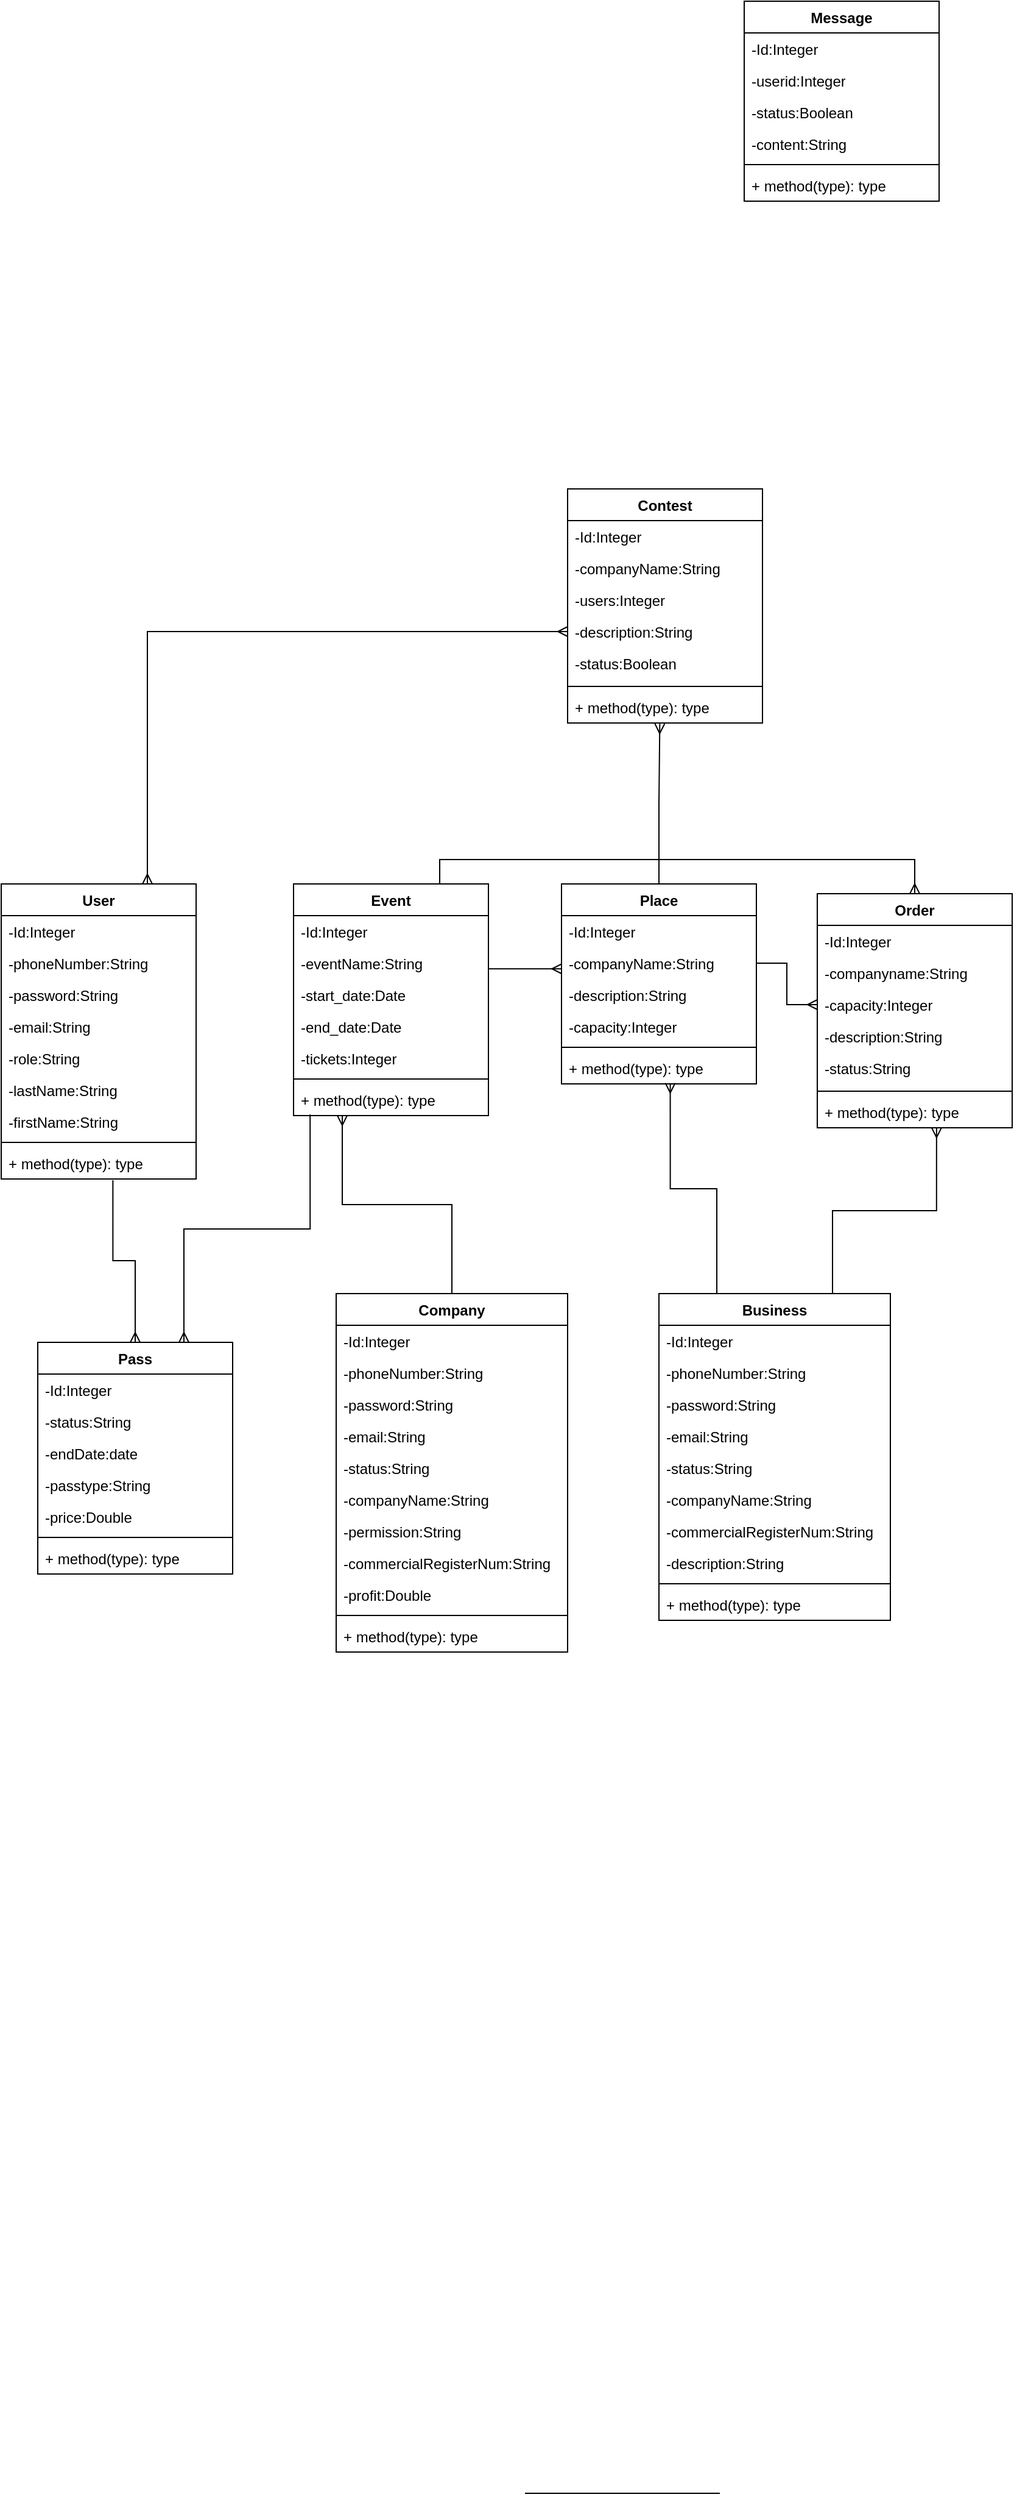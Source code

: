 <mxfile version="22.1.2" type="device">
  <diagram name="Page-1" id="UqE2hHbuj9m7_bBXe4hr">
    <mxGraphModel dx="1434" dy="1944" grid="1" gridSize="10" guides="1" tooltips="1" connect="1" arrows="1" fold="1" page="1" pageScale="1" pageWidth="850" pageHeight="1100" math="0" shadow="0">
      <root>
        <mxCell id="0" />
        <mxCell id="1" parent="0" />
        <mxCell id="gm1JyHHHDxPawIWRjlfV-73" style="edgeStyle=orthogonalEdgeStyle;rounded=0;orthogonalLoop=1;jettySize=auto;html=1;exitX=0.75;exitY=0;exitDx=0;exitDy=0;entryX=0;entryY=0.5;entryDx=0;entryDy=0;endArrow=ERmany;endFill=0;startArrow=ERmany;startFill=0;" parent="1" source="JEig8EwVrYt5UaCaEayk-1" target="gm1JyHHHDxPawIWRjlfV-7" edge="1">
          <mxGeometry relative="1" as="geometry" />
        </mxCell>
        <mxCell id="JEig8EwVrYt5UaCaEayk-1" value="User" style="swimlane;fontStyle=1;align=center;verticalAlign=top;childLayout=stackLayout;horizontal=1;startSize=26;horizontalStack=0;resizeParent=1;resizeParentMax=0;resizeLast=0;collapsible=1;marginBottom=0;whiteSpace=wrap;html=1;" parent="1" vertex="1">
          <mxGeometry x="20" y="454" width="160" height="242" as="geometry" />
        </mxCell>
        <mxCell id="JEig8EwVrYt5UaCaEayk-5" value="-Id:Integer" style="text;strokeColor=none;fillColor=none;align=left;verticalAlign=top;spacingLeft=4;spacingRight=4;overflow=hidden;rotatable=0;points=[[0,0.5],[1,0.5]];portConstraint=eastwest;whiteSpace=wrap;html=1;" parent="JEig8EwVrYt5UaCaEayk-1" vertex="1">
          <mxGeometry y="26" width="160" height="26" as="geometry" />
        </mxCell>
        <mxCell id="JEig8EwVrYt5UaCaEayk-11" value="-phoneNumber:String" style="text;strokeColor=none;fillColor=none;align=left;verticalAlign=top;spacingLeft=4;spacingRight=4;overflow=hidden;rotatable=0;points=[[0,0.5],[1,0.5]];portConstraint=eastwest;whiteSpace=wrap;html=1;" parent="JEig8EwVrYt5UaCaEayk-1" vertex="1">
          <mxGeometry y="52" width="160" height="26" as="geometry" />
        </mxCell>
        <mxCell id="JEig8EwVrYt5UaCaEayk-10" value="-password:String" style="text;strokeColor=none;fillColor=none;align=left;verticalAlign=top;spacingLeft=4;spacingRight=4;overflow=hidden;rotatable=0;points=[[0,0.5],[1,0.5]];portConstraint=eastwest;whiteSpace=wrap;html=1;" parent="JEig8EwVrYt5UaCaEayk-1" vertex="1">
          <mxGeometry y="78" width="160" height="26" as="geometry" />
        </mxCell>
        <mxCell id="JEig8EwVrYt5UaCaEayk-9" value="-email:String" style="text;strokeColor=none;fillColor=none;align=left;verticalAlign=top;spacingLeft=4;spacingRight=4;overflow=hidden;rotatable=0;points=[[0,0.5],[1,0.5]];portConstraint=eastwest;whiteSpace=wrap;html=1;" parent="JEig8EwVrYt5UaCaEayk-1" vertex="1">
          <mxGeometry y="104" width="160" height="26" as="geometry" />
        </mxCell>
        <mxCell id="JEig8EwVrYt5UaCaEayk-8" value="-role:String" style="text;strokeColor=none;fillColor=none;align=left;verticalAlign=top;spacingLeft=4;spacingRight=4;overflow=hidden;rotatable=0;points=[[0,0.5],[1,0.5]];portConstraint=eastwest;whiteSpace=wrap;html=1;" parent="JEig8EwVrYt5UaCaEayk-1" vertex="1">
          <mxGeometry y="130" width="160" height="26" as="geometry" />
        </mxCell>
        <mxCell id="JEig8EwVrYt5UaCaEayk-7" value="-lastName:String" style="text;strokeColor=none;fillColor=none;align=left;verticalAlign=top;spacingLeft=4;spacingRight=4;overflow=hidden;rotatable=0;points=[[0,0.5],[1,0.5]];portConstraint=eastwest;whiteSpace=wrap;html=1;" parent="JEig8EwVrYt5UaCaEayk-1" vertex="1">
          <mxGeometry y="156" width="160" height="26" as="geometry" />
        </mxCell>
        <mxCell id="JEig8EwVrYt5UaCaEayk-6" value="-firstName:String" style="text;strokeColor=none;fillColor=none;align=left;verticalAlign=top;spacingLeft=4;spacingRight=4;overflow=hidden;rotatable=0;points=[[0,0.5],[1,0.5]];portConstraint=eastwest;whiteSpace=wrap;html=1;" parent="JEig8EwVrYt5UaCaEayk-1" vertex="1">
          <mxGeometry y="182" width="160" height="26" as="geometry" />
        </mxCell>
        <mxCell id="JEig8EwVrYt5UaCaEayk-3" value="" style="line;strokeWidth=1;fillColor=none;align=left;verticalAlign=middle;spacingTop=-1;spacingLeft=3;spacingRight=3;rotatable=0;labelPosition=right;points=[];portConstraint=eastwest;strokeColor=inherit;" parent="JEig8EwVrYt5UaCaEayk-1" vertex="1">
          <mxGeometry y="208" width="160" height="8" as="geometry" />
        </mxCell>
        <mxCell id="JEig8EwVrYt5UaCaEayk-4" value="+ method(type): type" style="text;strokeColor=none;fillColor=none;align=left;verticalAlign=top;spacingLeft=4;spacingRight=4;overflow=hidden;rotatable=0;points=[[0,0.5],[1,0.5]];portConstraint=eastwest;whiteSpace=wrap;html=1;" parent="JEig8EwVrYt5UaCaEayk-1" vertex="1">
          <mxGeometry y="216" width="160" height="26" as="geometry" />
        </mxCell>
        <mxCell id="gm1JyHHHDxPawIWRjlfV-76" style="edgeStyle=orthogonalEdgeStyle;rounded=0;orthogonalLoop=1;jettySize=auto;html=1;exitX=0.75;exitY=0;exitDx=0;exitDy=0;entryX=0.5;entryY=0;entryDx=0;entryDy=0;endArrow=ERmany;endFill=0;" parent="1" source="JEig8EwVrYt5UaCaEayk-19" target="JEig8EwVrYt5UaCaEayk-52" edge="1">
          <mxGeometry relative="1" as="geometry" />
        </mxCell>
        <mxCell id="JEig8EwVrYt5UaCaEayk-19" value="Event" style="swimlane;fontStyle=1;align=center;verticalAlign=top;childLayout=stackLayout;horizontal=1;startSize=26;horizontalStack=0;resizeParent=1;resizeParentMax=0;resizeLast=0;collapsible=1;marginBottom=0;whiteSpace=wrap;html=1;" parent="1" vertex="1">
          <mxGeometry x="260" y="454" width="160" height="190" as="geometry" />
        </mxCell>
        <mxCell id="JEig8EwVrYt5UaCaEayk-20" value="-Id:Integer" style="text;strokeColor=none;fillColor=none;align=left;verticalAlign=top;spacingLeft=4;spacingRight=4;overflow=hidden;rotatable=0;points=[[0,0.5],[1,0.5]];portConstraint=eastwest;whiteSpace=wrap;html=1;" parent="JEig8EwVrYt5UaCaEayk-19" vertex="1">
          <mxGeometry y="26" width="160" height="26" as="geometry" />
        </mxCell>
        <mxCell id="JEig8EwVrYt5UaCaEayk-21" value="-eventName:String" style="text;strokeColor=none;fillColor=none;align=left;verticalAlign=top;spacingLeft=4;spacingRight=4;overflow=hidden;rotatable=0;points=[[0,0.5],[1,0.5]];portConstraint=eastwest;whiteSpace=wrap;html=1;" parent="JEig8EwVrYt5UaCaEayk-19" vertex="1">
          <mxGeometry y="52" width="160" height="26" as="geometry" />
        </mxCell>
        <mxCell id="JEig8EwVrYt5UaCaEayk-22" value="-start_date:Date" style="text;strokeColor=none;fillColor=none;align=left;verticalAlign=top;spacingLeft=4;spacingRight=4;overflow=hidden;rotatable=0;points=[[0,0.5],[1,0.5]];portConstraint=eastwest;whiteSpace=wrap;html=1;" parent="JEig8EwVrYt5UaCaEayk-19" vertex="1">
          <mxGeometry y="78" width="160" height="26" as="geometry" />
        </mxCell>
        <mxCell id="JEig8EwVrYt5UaCaEayk-23" value="-end_date:Date" style="text;strokeColor=none;fillColor=none;align=left;verticalAlign=top;spacingLeft=4;spacingRight=4;overflow=hidden;rotatable=0;points=[[0,0.5],[1,0.5]];portConstraint=eastwest;whiteSpace=wrap;html=1;" parent="JEig8EwVrYt5UaCaEayk-19" vertex="1">
          <mxGeometry y="104" width="160" height="26" as="geometry" />
        </mxCell>
        <mxCell id="JEig8EwVrYt5UaCaEayk-25" value="-tickets:Integer" style="text;strokeColor=none;fillColor=none;align=left;verticalAlign=top;spacingLeft=4;spacingRight=4;overflow=hidden;rotatable=0;points=[[0,0.5],[1,0.5]];portConstraint=eastwest;whiteSpace=wrap;html=1;" parent="JEig8EwVrYt5UaCaEayk-19" vertex="1">
          <mxGeometry y="130" width="160" height="26" as="geometry" />
        </mxCell>
        <mxCell id="gm1JyHHHDxPawIWRjlfV-81" value="" style="line;strokeWidth=1;fillColor=none;align=left;verticalAlign=middle;spacingTop=-1;spacingLeft=3;spacingRight=3;rotatable=0;labelPosition=right;points=[];portConstraint=eastwest;strokeColor=inherit;" parent="JEig8EwVrYt5UaCaEayk-19" vertex="1">
          <mxGeometry y="156" width="160" height="8" as="geometry" />
        </mxCell>
        <mxCell id="JEig8EwVrYt5UaCaEayk-28" value="+ method(type): type" style="text;strokeColor=none;fillColor=none;align=left;verticalAlign=top;spacingLeft=4;spacingRight=4;overflow=hidden;rotatable=0;points=[[0,0.5],[1,0.5]];portConstraint=eastwest;whiteSpace=wrap;html=1;" parent="JEig8EwVrYt5UaCaEayk-19" vertex="1">
          <mxGeometry y="164" width="160" height="26" as="geometry" />
        </mxCell>
        <mxCell id="JEig8EwVrYt5UaCaEayk-41" value="Place" style="swimlane;fontStyle=1;align=center;verticalAlign=top;childLayout=stackLayout;horizontal=1;startSize=26;horizontalStack=0;resizeParent=1;resizeParentMax=0;resizeLast=0;collapsible=1;marginBottom=0;whiteSpace=wrap;html=1;" parent="1" vertex="1">
          <mxGeometry x="480" y="454" width="160" height="164" as="geometry" />
        </mxCell>
        <mxCell id="JEig8EwVrYt5UaCaEayk-42" value="-Id:Integer" style="text;strokeColor=none;fillColor=none;align=left;verticalAlign=top;spacingLeft=4;spacingRight=4;overflow=hidden;rotatable=0;points=[[0,0.5],[1,0.5]];portConstraint=eastwest;whiteSpace=wrap;html=1;" parent="JEig8EwVrYt5UaCaEayk-41" vertex="1">
          <mxGeometry y="26" width="160" height="26" as="geometry" />
        </mxCell>
        <mxCell id="JEig8EwVrYt5UaCaEayk-45" value="-companyName:String" style="text;strokeColor=none;fillColor=none;align=left;verticalAlign=top;spacingLeft=4;spacingRight=4;overflow=hidden;rotatable=0;points=[[0,0.5],[1,0.5]];portConstraint=eastwest;whiteSpace=wrap;html=1;" parent="JEig8EwVrYt5UaCaEayk-41" vertex="1">
          <mxGeometry y="52" width="160" height="26" as="geometry" />
        </mxCell>
        <mxCell id="JEig8EwVrYt5UaCaEayk-47" value="-description:String" style="text;strokeColor=none;fillColor=none;align=left;verticalAlign=top;spacingLeft=4;spacingRight=4;overflow=hidden;rotatable=0;points=[[0,0.5],[1,0.5]];portConstraint=eastwest;whiteSpace=wrap;html=1;" parent="JEig8EwVrYt5UaCaEayk-41" vertex="1">
          <mxGeometry y="78" width="160" height="26" as="geometry" />
        </mxCell>
        <mxCell id="InCqZkpmbZj-ZIeiMb_l-1" value="-capacity:Integer" style="text;strokeColor=none;fillColor=none;align=left;verticalAlign=top;spacingLeft=4;spacingRight=4;overflow=hidden;rotatable=0;points=[[0,0.5],[1,0.5]];portConstraint=eastwest;whiteSpace=wrap;html=1;" vertex="1" parent="JEig8EwVrYt5UaCaEayk-41">
          <mxGeometry y="104" width="160" height="26" as="geometry" />
        </mxCell>
        <mxCell id="JEig8EwVrYt5UaCaEayk-50" value="" style="line;strokeWidth=1;fillColor=none;align=left;verticalAlign=middle;spacingTop=-1;spacingLeft=3;spacingRight=3;rotatable=0;labelPosition=right;points=[];portConstraint=eastwest;strokeColor=inherit;" parent="JEig8EwVrYt5UaCaEayk-41" vertex="1">
          <mxGeometry y="130" width="160" height="8" as="geometry" />
        </mxCell>
        <mxCell id="JEig8EwVrYt5UaCaEayk-51" value="+ method(type): type" style="text;strokeColor=none;fillColor=none;align=left;verticalAlign=top;spacingLeft=4;spacingRight=4;overflow=hidden;rotatable=0;points=[[0,0.5],[1,0.5]];portConstraint=eastwest;whiteSpace=wrap;html=1;" parent="JEig8EwVrYt5UaCaEayk-41" vertex="1">
          <mxGeometry y="138" width="160" height="26" as="geometry" />
        </mxCell>
        <mxCell id="JEig8EwVrYt5UaCaEayk-52" value="Order" style="swimlane;fontStyle=1;align=center;verticalAlign=top;childLayout=stackLayout;horizontal=1;startSize=26;horizontalStack=0;resizeParent=1;resizeParentMax=0;resizeLast=0;collapsible=1;marginBottom=0;whiteSpace=wrap;html=1;" parent="1" vertex="1">
          <mxGeometry x="690" y="462" width="160" height="192" as="geometry" />
        </mxCell>
        <mxCell id="JEig8EwVrYt5UaCaEayk-53" value="-Id:Integer" style="text;strokeColor=none;fillColor=none;align=left;verticalAlign=top;spacingLeft=4;spacingRight=4;overflow=hidden;rotatable=0;points=[[0,0.5],[1,0.5]];portConstraint=eastwest;whiteSpace=wrap;html=1;" parent="JEig8EwVrYt5UaCaEayk-52" vertex="1">
          <mxGeometry y="26" width="160" height="26" as="geometry" />
        </mxCell>
        <mxCell id="JEig8EwVrYt5UaCaEayk-56" value="-companyname:String" style="text;strokeColor=none;fillColor=none;align=left;verticalAlign=top;spacingLeft=4;spacingRight=4;overflow=hidden;rotatable=0;points=[[0,0.5],[1,0.5]];portConstraint=eastwest;whiteSpace=wrap;html=1;" parent="JEig8EwVrYt5UaCaEayk-52" vertex="1">
          <mxGeometry y="52" width="160" height="26" as="geometry" />
        </mxCell>
        <mxCell id="JEig8EwVrYt5UaCaEayk-57" value="-capacity:Integer" style="text;strokeColor=none;fillColor=none;align=left;verticalAlign=top;spacingLeft=4;spacingRight=4;overflow=hidden;rotatable=0;points=[[0,0.5],[1,0.5]];portConstraint=eastwest;whiteSpace=wrap;html=1;" parent="JEig8EwVrYt5UaCaEayk-52" vertex="1">
          <mxGeometry y="78" width="160" height="26" as="geometry" />
        </mxCell>
        <mxCell id="JEig8EwVrYt5UaCaEayk-58" value="-description:String" style="text;strokeColor=none;fillColor=none;align=left;verticalAlign=top;spacingLeft=4;spacingRight=4;overflow=hidden;rotatable=0;points=[[0,0.5],[1,0.5]];portConstraint=eastwest;whiteSpace=wrap;html=1;" parent="JEig8EwVrYt5UaCaEayk-52" vertex="1">
          <mxGeometry y="104" width="160" height="26" as="geometry" />
        </mxCell>
        <mxCell id="gm1JyHHHDxPawIWRjlfV-24" value="-status:String" style="text;strokeColor=none;fillColor=none;align=left;verticalAlign=top;spacingLeft=4;spacingRight=4;overflow=hidden;rotatable=0;points=[[0,0.5],[1,0.5]];portConstraint=eastwest;whiteSpace=wrap;html=1;" parent="JEig8EwVrYt5UaCaEayk-52" vertex="1">
          <mxGeometry y="130" width="160" height="28" as="geometry" />
        </mxCell>
        <mxCell id="JEig8EwVrYt5UaCaEayk-61" value="" style="line;strokeWidth=1;fillColor=none;align=left;verticalAlign=middle;spacingTop=-1;spacingLeft=3;spacingRight=3;rotatable=0;labelPosition=right;points=[];portConstraint=eastwest;strokeColor=inherit;" parent="JEig8EwVrYt5UaCaEayk-52" vertex="1">
          <mxGeometry y="158" width="160" height="8" as="geometry" />
        </mxCell>
        <mxCell id="JEig8EwVrYt5UaCaEayk-62" value="+ method(type): type" style="text;strokeColor=none;fillColor=none;align=left;verticalAlign=top;spacingLeft=4;spacingRight=4;overflow=hidden;rotatable=0;points=[[0,0.5],[1,0.5]];portConstraint=eastwest;whiteSpace=wrap;html=1;" parent="JEig8EwVrYt5UaCaEayk-52" vertex="1">
          <mxGeometry y="166" width="160" height="26" as="geometry" />
        </mxCell>
        <mxCell id="JEig8EwVrYt5UaCaEayk-63" value="Pass" style="swimlane;fontStyle=1;align=center;verticalAlign=top;childLayout=stackLayout;horizontal=1;startSize=26;horizontalStack=0;resizeParent=1;resizeParentMax=0;resizeLast=0;collapsible=1;marginBottom=0;whiteSpace=wrap;html=1;" parent="1" vertex="1">
          <mxGeometry x="50" y="830" width="160" height="190" as="geometry" />
        </mxCell>
        <mxCell id="JEig8EwVrYt5UaCaEayk-64" value="-Id:Integer" style="text;strokeColor=none;fillColor=none;align=left;verticalAlign=top;spacingLeft=4;spacingRight=4;overflow=hidden;rotatable=0;points=[[0,0.5],[1,0.5]];portConstraint=eastwest;whiteSpace=wrap;html=1;" parent="JEig8EwVrYt5UaCaEayk-63" vertex="1">
          <mxGeometry y="26" width="160" height="26" as="geometry" />
        </mxCell>
        <mxCell id="JEig8EwVrYt5UaCaEayk-67" value="-status:String" style="text;strokeColor=none;fillColor=none;align=left;verticalAlign=top;spacingLeft=4;spacingRight=4;overflow=hidden;rotatable=0;points=[[0,0.5],[1,0.5]];portConstraint=eastwest;whiteSpace=wrap;html=1;" parent="JEig8EwVrYt5UaCaEayk-63" vertex="1">
          <mxGeometry y="52" width="160" height="26" as="geometry" />
        </mxCell>
        <mxCell id="JEig8EwVrYt5UaCaEayk-68" value="-endDate:date" style="text;strokeColor=none;fillColor=none;align=left;verticalAlign=top;spacingLeft=4;spacingRight=4;overflow=hidden;rotatable=0;points=[[0,0.5],[1,0.5]];portConstraint=eastwest;whiteSpace=wrap;html=1;" parent="JEig8EwVrYt5UaCaEayk-63" vertex="1">
          <mxGeometry y="78" width="160" height="26" as="geometry" />
        </mxCell>
        <mxCell id="JEig8EwVrYt5UaCaEayk-69" value="-passtype:String" style="text;strokeColor=none;fillColor=none;align=left;verticalAlign=top;spacingLeft=4;spacingRight=4;overflow=hidden;rotatable=0;points=[[0,0.5],[1,0.5]];portConstraint=eastwest;whiteSpace=wrap;html=1;" parent="JEig8EwVrYt5UaCaEayk-63" vertex="1">
          <mxGeometry y="104" width="160" height="26" as="geometry" />
        </mxCell>
        <mxCell id="gm1JyHHHDxPawIWRjlfV-10" value="-price:Double" style="text;strokeColor=none;fillColor=none;align=left;verticalAlign=top;spacingLeft=4;spacingRight=4;overflow=hidden;rotatable=0;points=[[0,0.5],[1,0.5]];portConstraint=eastwest;whiteSpace=wrap;html=1;" parent="JEig8EwVrYt5UaCaEayk-63" vertex="1">
          <mxGeometry y="130" width="160" height="26" as="geometry" />
        </mxCell>
        <mxCell id="JEig8EwVrYt5UaCaEayk-72" value="" style="line;strokeWidth=1;fillColor=none;align=left;verticalAlign=middle;spacingTop=-1;spacingLeft=3;spacingRight=3;rotatable=0;labelPosition=right;points=[];portConstraint=eastwest;strokeColor=inherit;" parent="JEig8EwVrYt5UaCaEayk-63" vertex="1">
          <mxGeometry y="156" width="160" height="8" as="geometry" />
        </mxCell>
        <mxCell id="JEig8EwVrYt5UaCaEayk-73" value="+ method(type): type" style="text;strokeColor=none;fillColor=none;align=left;verticalAlign=top;spacingLeft=4;spacingRight=4;overflow=hidden;rotatable=0;points=[[0,0.5],[1,0.5]];portConstraint=eastwest;whiteSpace=wrap;html=1;" parent="JEig8EwVrYt5UaCaEayk-63" vertex="1">
          <mxGeometry y="164" width="160" height="26" as="geometry" />
        </mxCell>
        <mxCell id="gm1JyHHHDxPawIWRjlfV-1" value="Contest" style="swimlane;fontStyle=1;align=center;verticalAlign=top;childLayout=stackLayout;horizontal=1;startSize=26;horizontalStack=0;resizeParent=1;resizeParentMax=0;resizeLast=0;collapsible=1;marginBottom=0;whiteSpace=wrap;html=1;" parent="1" vertex="1">
          <mxGeometry x="485" y="130" width="160" height="192" as="geometry" />
        </mxCell>
        <mxCell id="gm1JyHHHDxPawIWRjlfV-2" value="-Id:Integer" style="text;strokeColor=none;fillColor=none;align=left;verticalAlign=top;spacingLeft=4;spacingRight=4;overflow=hidden;rotatable=0;points=[[0,0.5],[1,0.5]];portConstraint=eastwest;whiteSpace=wrap;html=1;" parent="gm1JyHHHDxPawIWRjlfV-1" vertex="1">
          <mxGeometry y="26" width="160" height="26" as="geometry" />
        </mxCell>
        <mxCell id="gm1JyHHHDxPawIWRjlfV-5" value="-companyName:String" style="text;strokeColor=none;fillColor=none;align=left;verticalAlign=top;spacingLeft=4;spacingRight=4;overflow=hidden;rotatable=0;points=[[0,0.5],[1,0.5]];portConstraint=eastwest;whiteSpace=wrap;html=1;" parent="gm1JyHHHDxPawIWRjlfV-1" vertex="1">
          <mxGeometry y="52" width="160" height="26" as="geometry" />
        </mxCell>
        <mxCell id="gm1JyHHHDxPawIWRjlfV-6" value="-users:Integer" style="text;strokeColor=none;fillColor=none;align=left;verticalAlign=top;spacingLeft=4;spacingRight=4;overflow=hidden;rotatable=0;points=[[0,0.5],[1,0.5]];portConstraint=eastwest;whiteSpace=wrap;html=1;" parent="gm1JyHHHDxPawIWRjlfV-1" vertex="1">
          <mxGeometry y="78" width="160" height="26" as="geometry" />
        </mxCell>
        <mxCell id="gm1JyHHHDxPawIWRjlfV-7" value="-description:String" style="text;strokeColor=none;fillColor=none;align=left;verticalAlign=top;spacingLeft=4;spacingRight=4;overflow=hidden;rotatable=0;points=[[0,0.5],[1,0.5]];portConstraint=eastwest;whiteSpace=wrap;html=1;" parent="gm1JyHHHDxPawIWRjlfV-1" vertex="1">
          <mxGeometry y="104" width="160" height="26" as="geometry" />
        </mxCell>
        <mxCell id="gm1JyHHHDxPawIWRjlfV-20" value="-status:Boolean" style="text;strokeColor=none;fillColor=none;align=left;verticalAlign=top;spacingLeft=4;spacingRight=4;overflow=hidden;rotatable=0;points=[[0,0.5],[1,0.5]];portConstraint=eastwest;whiteSpace=wrap;html=1;" parent="gm1JyHHHDxPawIWRjlfV-1" vertex="1">
          <mxGeometry y="130" width="160" height="28" as="geometry" />
        </mxCell>
        <mxCell id="gm1JyHHHDxPawIWRjlfV-8" value="" style="line;strokeWidth=1;fillColor=none;align=left;verticalAlign=middle;spacingTop=-1;spacingLeft=3;spacingRight=3;rotatable=0;labelPosition=right;points=[];portConstraint=eastwest;strokeColor=inherit;" parent="gm1JyHHHDxPawIWRjlfV-1" vertex="1">
          <mxGeometry y="158" width="160" height="8" as="geometry" />
        </mxCell>
        <mxCell id="gm1JyHHHDxPawIWRjlfV-9" value="+ method(type): type" style="text;strokeColor=none;fillColor=none;align=left;verticalAlign=top;spacingLeft=4;spacingRight=4;overflow=hidden;rotatable=0;points=[[0,0.5],[1,0.5]];portConstraint=eastwest;whiteSpace=wrap;html=1;" parent="gm1JyHHHDxPawIWRjlfV-1" vertex="1">
          <mxGeometry y="166" width="160" height="26" as="geometry" />
        </mxCell>
        <mxCell id="JEig8EwVrYt5UaCaEayk-27" value="" style="line;strokeWidth=1;fillColor=none;align=left;verticalAlign=middle;spacingTop=-1;spacingLeft=3;spacingRight=3;rotatable=0;labelPosition=right;points=[];portConstraint=eastwest;strokeColor=inherit;" parent="1" vertex="1">
          <mxGeometry x="450" y="1770" width="160" height="8" as="geometry" />
        </mxCell>
        <mxCell id="gm1JyHHHDxPawIWRjlfV-11" value="Message" style="swimlane;fontStyle=1;align=center;verticalAlign=top;childLayout=stackLayout;horizontal=1;startSize=26;horizontalStack=0;resizeParent=1;resizeParentMax=0;resizeLast=0;collapsible=1;marginBottom=0;whiteSpace=wrap;html=1;" parent="1" vertex="1">
          <mxGeometry x="630" y="-270" width="160" height="164" as="geometry" />
        </mxCell>
        <mxCell id="gm1JyHHHDxPawIWRjlfV-12" value="-Id:Integer" style="text;strokeColor=none;fillColor=none;align=left;verticalAlign=top;spacingLeft=4;spacingRight=4;overflow=hidden;rotatable=0;points=[[0,0.5],[1,0.5]];portConstraint=eastwest;whiteSpace=wrap;html=1;" parent="gm1JyHHHDxPawIWRjlfV-11" vertex="1">
          <mxGeometry y="26" width="160" height="26" as="geometry" />
        </mxCell>
        <mxCell id="gm1JyHHHDxPawIWRjlfV-13" value="-userid:Integer" style="text;strokeColor=none;fillColor=none;align=left;verticalAlign=top;spacingLeft=4;spacingRight=4;overflow=hidden;rotatable=0;points=[[0,0.5],[1,0.5]];portConstraint=eastwest;whiteSpace=wrap;html=1;" parent="gm1JyHHHDxPawIWRjlfV-11" vertex="1">
          <mxGeometry y="52" width="160" height="26" as="geometry" />
        </mxCell>
        <mxCell id="gm1JyHHHDxPawIWRjlfV-14" value="-status:Boolean" style="text;strokeColor=none;fillColor=none;align=left;verticalAlign=top;spacingLeft=4;spacingRight=4;overflow=hidden;rotatable=0;points=[[0,0.5],[1,0.5]];portConstraint=eastwest;whiteSpace=wrap;html=1;" parent="gm1JyHHHDxPawIWRjlfV-11" vertex="1">
          <mxGeometry y="78" width="160" height="26" as="geometry" />
        </mxCell>
        <mxCell id="gm1JyHHHDxPawIWRjlfV-15" value="-content:String" style="text;strokeColor=none;fillColor=none;align=left;verticalAlign=top;spacingLeft=4;spacingRight=4;overflow=hidden;rotatable=0;points=[[0,0.5],[1,0.5]];portConstraint=eastwest;whiteSpace=wrap;html=1;" parent="gm1JyHHHDxPawIWRjlfV-11" vertex="1">
          <mxGeometry y="104" width="160" height="26" as="geometry" />
        </mxCell>
        <mxCell id="gm1JyHHHDxPawIWRjlfV-18" value="" style="line;strokeWidth=1;fillColor=none;align=left;verticalAlign=middle;spacingTop=-1;spacingLeft=3;spacingRight=3;rotatable=0;labelPosition=right;points=[];portConstraint=eastwest;strokeColor=inherit;" parent="gm1JyHHHDxPawIWRjlfV-11" vertex="1">
          <mxGeometry y="130" width="160" height="8" as="geometry" />
        </mxCell>
        <mxCell id="gm1JyHHHDxPawIWRjlfV-19" value="+ method(type): type" style="text;strokeColor=none;fillColor=none;align=left;verticalAlign=top;spacingLeft=4;spacingRight=4;overflow=hidden;rotatable=0;points=[[0,0.5],[1,0.5]];portConstraint=eastwest;whiteSpace=wrap;html=1;" parent="gm1JyHHHDxPawIWRjlfV-11" vertex="1">
          <mxGeometry y="138" width="160" height="26" as="geometry" />
        </mxCell>
        <mxCell id="gm1JyHHHDxPawIWRjlfV-68" style="edgeStyle=orthogonalEdgeStyle;rounded=0;orthogonalLoop=1;jettySize=auto;html=1;exitX=0.5;exitY=0;exitDx=0;exitDy=0;entryX=0.25;entryY=1;entryDx=0;entryDy=0;endArrow=ERmany;endFill=0;" parent="1" source="gm1JyHHHDxPawIWRjlfV-26" target="JEig8EwVrYt5UaCaEayk-19" edge="1">
          <mxGeometry relative="1" as="geometry">
            <mxPoint x="290" y="730" as="targetPoint" />
          </mxGeometry>
        </mxCell>
        <mxCell id="gm1JyHHHDxPawIWRjlfV-26" value="Company" style="swimlane;fontStyle=1;align=center;verticalAlign=top;childLayout=stackLayout;horizontal=1;startSize=26;horizontalStack=0;resizeParent=1;resizeParentMax=0;resizeLast=0;collapsible=1;marginBottom=0;whiteSpace=wrap;html=1;" parent="1" vertex="1">
          <mxGeometry x="295" y="790" width="190" height="294" as="geometry" />
        </mxCell>
        <mxCell id="gm1JyHHHDxPawIWRjlfV-27" value="-Id:Integer" style="text;strokeColor=none;fillColor=none;align=left;verticalAlign=top;spacingLeft=4;spacingRight=4;overflow=hidden;rotatable=0;points=[[0,0.5],[1,0.5]];portConstraint=eastwest;whiteSpace=wrap;html=1;" parent="gm1JyHHHDxPawIWRjlfV-26" vertex="1">
          <mxGeometry y="26" width="190" height="26" as="geometry" />
        </mxCell>
        <mxCell id="gm1JyHHHDxPawIWRjlfV-28" value="-phoneNumber:String" style="text;strokeColor=none;fillColor=none;align=left;verticalAlign=top;spacingLeft=4;spacingRight=4;overflow=hidden;rotatable=0;points=[[0,0.5],[1,0.5]];portConstraint=eastwest;whiteSpace=wrap;html=1;" parent="gm1JyHHHDxPawIWRjlfV-26" vertex="1">
          <mxGeometry y="52" width="190" height="26" as="geometry" />
        </mxCell>
        <mxCell id="gm1JyHHHDxPawIWRjlfV-29" value="-password:String" style="text;strokeColor=none;fillColor=none;align=left;verticalAlign=top;spacingLeft=4;spacingRight=4;overflow=hidden;rotatable=0;points=[[0,0.5],[1,0.5]];portConstraint=eastwest;whiteSpace=wrap;html=1;" parent="gm1JyHHHDxPawIWRjlfV-26" vertex="1">
          <mxGeometry y="78" width="190" height="26" as="geometry" />
        </mxCell>
        <mxCell id="gm1JyHHHDxPawIWRjlfV-30" value="-email:String" style="text;strokeColor=none;fillColor=none;align=left;verticalAlign=top;spacingLeft=4;spacingRight=4;overflow=hidden;rotatable=0;points=[[0,0.5],[1,0.5]];portConstraint=eastwest;whiteSpace=wrap;html=1;" parent="gm1JyHHHDxPawIWRjlfV-26" vertex="1">
          <mxGeometry y="104" width="190" height="26" as="geometry" />
        </mxCell>
        <mxCell id="gm1JyHHHDxPawIWRjlfV-31" value="-status:String" style="text;strokeColor=none;fillColor=none;align=left;verticalAlign=top;spacingLeft=4;spacingRight=4;overflow=hidden;rotatable=0;points=[[0,0.5],[1,0.5]];portConstraint=eastwest;whiteSpace=wrap;html=1;" parent="gm1JyHHHDxPawIWRjlfV-26" vertex="1">
          <mxGeometry y="130" width="190" height="26" as="geometry" />
        </mxCell>
        <mxCell id="gm1JyHHHDxPawIWRjlfV-32" value="-companyName:String" style="text;strokeColor=none;fillColor=none;align=left;verticalAlign=top;spacingLeft=4;spacingRight=4;overflow=hidden;rotatable=0;points=[[0,0.5],[1,0.5]];portConstraint=eastwest;whiteSpace=wrap;html=1;" parent="gm1JyHHHDxPawIWRjlfV-26" vertex="1">
          <mxGeometry y="156" width="190" height="26" as="geometry" />
        </mxCell>
        <mxCell id="gm1JyHHHDxPawIWRjlfV-56" value="-permission:String" style="text;strokeColor=none;fillColor=none;align=left;verticalAlign=top;spacingLeft=4;spacingRight=4;overflow=hidden;rotatable=0;points=[[0,0.5],[1,0.5]];portConstraint=eastwest;whiteSpace=wrap;html=1;" parent="gm1JyHHHDxPawIWRjlfV-26" vertex="1">
          <mxGeometry y="182" width="190" height="26" as="geometry" />
        </mxCell>
        <mxCell id="gm1JyHHHDxPawIWRjlfV-33" value="-commercialRegisterNum:String" style="text;strokeColor=none;fillColor=none;align=left;verticalAlign=top;spacingLeft=4;spacingRight=4;overflow=hidden;rotatable=0;points=[[0,0.5],[1,0.5]];portConstraint=eastwest;whiteSpace=wrap;html=1;" parent="gm1JyHHHDxPawIWRjlfV-26" vertex="1">
          <mxGeometry y="208" width="190" height="26" as="geometry" />
        </mxCell>
        <mxCell id="gm1JyHHHDxPawIWRjlfV-80" value="-profit:Double" style="text;strokeColor=none;fillColor=none;align=left;verticalAlign=top;spacingLeft=4;spacingRight=4;overflow=hidden;rotatable=0;points=[[0,0.5],[1,0.5]];portConstraint=eastwest;whiteSpace=wrap;html=1;" parent="gm1JyHHHDxPawIWRjlfV-26" vertex="1">
          <mxGeometry y="234" width="190" height="26" as="geometry" />
        </mxCell>
        <mxCell id="gm1JyHHHDxPawIWRjlfV-34" value="" style="line;strokeWidth=1;fillColor=none;align=left;verticalAlign=middle;spacingTop=-1;spacingLeft=3;spacingRight=3;rotatable=0;labelPosition=right;points=[];portConstraint=eastwest;strokeColor=inherit;" parent="gm1JyHHHDxPawIWRjlfV-26" vertex="1">
          <mxGeometry y="260" width="190" height="8" as="geometry" />
        </mxCell>
        <mxCell id="gm1JyHHHDxPawIWRjlfV-35" value="+ method(type): type" style="text;strokeColor=none;fillColor=none;align=left;verticalAlign=top;spacingLeft=4;spacingRight=4;overflow=hidden;rotatable=0;points=[[0,0.5],[1,0.5]];portConstraint=eastwest;whiteSpace=wrap;html=1;" parent="gm1JyHHHDxPawIWRjlfV-26" vertex="1">
          <mxGeometry y="268" width="190" height="26" as="geometry" />
        </mxCell>
        <mxCell id="gm1JyHHHDxPawIWRjlfV-57" value="Business" style="swimlane;fontStyle=1;align=center;verticalAlign=top;childLayout=stackLayout;horizontal=1;startSize=26;horizontalStack=0;resizeParent=1;resizeParentMax=0;resizeLast=0;collapsible=1;marginBottom=0;whiteSpace=wrap;html=1;" parent="1" vertex="1">
          <mxGeometry x="560" y="790" width="190" height="268" as="geometry" />
        </mxCell>
        <mxCell id="gm1JyHHHDxPawIWRjlfV-58" value="-Id:Integer" style="text;strokeColor=none;fillColor=none;align=left;verticalAlign=top;spacingLeft=4;spacingRight=4;overflow=hidden;rotatable=0;points=[[0,0.5],[1,0.5]];portConstraint=eastwest;whiteSpace=wrap;html=1;" parent="gm1JyHHHDxPawIWRjlfV-57" vertex="1">
          <mxGeometry y="26" width="190" height="26" as="geometry" />
        </mxCell>
        <mxCell id="gm1JyHHHDxPawIWRjlfV-59" value="-phoneNumber:String" style="text;strokeColor=none;fillColor=none;align=left;verticalAlign=top;spacingLeft=4;spacingRight=4;overflow=hidden;rotatable=0;points=[[0,0.5],[1,0.5]];portConstraint=eastwest;whiteSpace=wrap;html=1;" parent="gm1JyHHHDxPawIWRjlfV-57" vertex="1">
          <mxGeometry y="52" width="190" height="26" as="geometry" />
        </mxCell>
        <mxCell id="gm1JyHHHDxPawIWRjlfV-60" value="-password:String" style="text;strokeColor=none;fillColor=none;align=left;verticalAlign=top;spacingLeft=4;spacingRight=4;overflow=hidden;rotatable=0;points=[[0,0.5],[1,0.5]];portConstraint=eastwest;whiteSpace=wrap;html=1;" parent="gm1JyHHHDxPawIWRjlfV-57" vertex="1">
          <mxGeometry y="78" width="190" height="26" as="geometry" />
        </mxCell>
        <mxCell id="gm1JyHHHDxPawIWRjlfV-61" value="-email:String" style="text;strokeColor=none;fillColor=none;align=left;verticalAlign=top;spacingLeft=4;spacingRight=4;overflow=hidden;rotatable=0;points=[[0,0.5],[1,0.5]];portConstraint=eastwest;whiteSpace=wrap;html=1;" parent="gm1JyHHHDxPawIWRjlfV-57" vertex="1">
          <mxGeometry y="104" width="190" height="26" as="geometry" />
        </mxCell>
        <mxCell id="gm1JyHHHDxPawIWRjlfV-62" value="-status:String" style="text;strokeColor=none;fillColor=none;align=left;verticalAlign=top;spacingLeft=4;spacingRight=4;overflow=hidden;rotatable=0;points=[[0,0.5],[1,0.5]];portConstraint=eastwest;whiteSpace=wrap;html=1;" parent="gm1JyHHHDxPawIWRjlfV-57" vertex="1">
          <mxGeometry y="130" width="190" height="26" as="geometry" />
        </mxCell>
        <mxCell id="gm1JyHHHDxPawIWRjlfV-63" value="-companyName:String" style="text;strokeColor=none;fillColor=none;align=left;verticalAlign=top;spacingLeft=4;spacingRight=4;overflow=hidden;rotatable=0;points=[[0,0.5],[1,0.5]];portConstraint=eastwest;whiteSpace=wrap;html=1;" parent="gm1JyHHHDxPawIWRjlfV-57" vertex="1">
          <mxGeometry y="156" width="190" height="26" as="geometry" />
        </mxCell>
        <mxCell id="gm1JyHHHDxPawIWRjlfV-65" value="-commercialRegisterNum:String" style="text;strokeColor=none;fillColor=none;align=left;verticalAlign=top;spacingLeft=4;spacingRight=4;overflow=hidden;rotatable=0;points=[[0,0.5],[1,0.5]];portConstraint=eastwest;whiteSpace=wrap;html=1;" parent="gm1JyHHHDxPawIWRjlfV-57" vertex="1">
          <mxGeometry y="182" width="190" height="26" as="geometry" />
        </mxCell>
        <mxCell id="gm1JyHHHDxPawIWRjlfV-77" value="-description:String" style="text;strokeColor=none;fillColor=none;align=left;verticalAlign=top;spacingLeft=4;spacingRight=4;overflow=hidden;rotatable=0;points=[[0,0.5],[1,0.5]];portConstraint=eastwest;whiteSpace=wrap;html=1;" parent="gm1JyHHHDxPawIWRjlfV-57" vertex="1">
          <mxGeometry y="208" width="190" height="26" as="geometry" />
        </mxCell>
        <mxCell id="gm1JyHHHDxPawIWRjlfV-66" value="" style="line;strokeWidth=1;fillColor=none;align=left;verticalAlign=middle;spacingTop=-1;spacingLeft=3;spacingRight=3;rotatable=0;labelPosition=right;points=[];portConstraint=eastwest;strokeColor=inherit;" parent="gm1JyHHHDxPawIWRjlfV-57" vertex="1">
          <mxGeometry y="234" width="190" height="8" as="geometry" />
        </mxCell>
        <mxCell id="gm1JyHHHDxPawIWRjlfV-67" value="+ method(type): type" style="text;strokeColor=none;fillColor=none;align=left;verticalAlign=top;spacingLeft=4;spacingRight=4;overflow=hidden;rotatable=0;points=[[0,0.5],[1,0.5]];portConstraint=eastwest;whiteSpace=wrap;html=1;" parent="gm1JyHHHDxPawIWRjlfV-57" vertex="1">
          <mxGeometry y="242" width="190" height="26" as="geometry" />
        </mxCell>
        <mxCell id="gm1JyHHHDxPawIWRjlfV-69" style="edgeStyle=orthogonalEdgeStyle;rounded=0;orthogonalLoop=1;jettySize=auto;html=1;exitX=0.75;exitY=0;exitDx=0;exitDy=0;entryX=0.612;entryY=1;entryDx=0;entryDy=0;entryPerimeter=0;endArrow=ERmany;endFill=0;" parent="1" source="gm1JyHHHDxPawIWRjlfV-57" target="JEig8EwVrYt5UaCaEayk-62" edge="1">
          <mxGeometry relative="1" as="geometry" />
        </mxCell>
        <mxCell id="gm1JyHHHDxPawIWRjlfV-70" style="edgeStyle=orthogonalEdgeStyle;rounded=0;orthogonalLoop=1;jettySize=auto;html=1;exitX=0.25;exitY=0;exitDx=0;exitDy=0;entryX=0.558;entryY=0.974;entryDx=0;entryDy=0;entryPerimeter=0;endArrow=ERmany;endFill=0;startArrow=none;startFill=0;" parent="1" source="gm1JyHHHDxPawIWRjlfV-57" target="JEig8EwVrYt5UaCaEayk-51" edge="1">
          <mxGeometry relative="1" as="geometry" />
        </mxCell>
        <mxCell id="gm1JyHHHDxPawIWRjlfV-71" style="edgeStyle=orthogonalEdgeStyle;rounded=0;orthogonalLoop=1;jettySize=auto;html=1;exitX=1;exitY=0.5;exitDx=0;exitDy=0;entryX=0.001;entryY=0.678;entryDx=0;entryDy=0;entryPerimeter=0;endArrow=ERmany;endFill=0;" parent="1" source="JEig8EwVrYt5UaCaEayk-20" edge="1">
          <mxGeometry relative="1" as="geometry">
            <mxPoint x="480.16" y="523.628" as="targetPoint" />
            <Array as="points">
              <mxPoint x="420" y="524" />
            </Array>
          </mxGeometry>
        </mxCell>
        <mxCell id="gm1JyHHHDxPawIWRjlfV-72" style="edgeStyle=orthogonalEdgeStyle;rounded=0;orthogonalLoop=1;jettySize=auto;html=1;exitX=0.5;exitY=0;exitDx=0;exitDy=0;entryX=0.473;entryY=1.022;entryDx=0;entryDy=0;entryPerimeter=0;endArrow=ERmany;endFill=0;" parent="1" source="JEig8EwVrYt5UaCaEayk-41" target="gm1JyHHHDxPawIWRjlfV-9" edge="1">
          <mxGeometry relative="1" as="geometry" />
        </mxCell>
        <mxCell id="gm1JyHHHDxPawIWRjlfV-74" style="edgeStyle=orthogonalEdgeStyle;rounded=0;orthogonalLoop=1;jettySize=auto;html=1;exitX=0.5;exitY=0;exitDx=0;exitDy=0;entryX=0.573;entryY=1.037;entryDx=0;entryDy=0;entryPerimeter=0;endArrow=none;endFill=0;startArrow=ERmany;startFill=0;" parent="1" source="JEig8EwVrYt5UaCaEayk-63" target="JEig8EwVrYt5UaCaEayk-4" edge="1">
          <mxGeometry relative="1" as="geometry" />
        </mxCell>
        <mxCell id="gm1JyHHHDxPawIWRjlfV-75" style="edgeStyle=orthogonalEdgeStyle;rounded=0;orthogonalLoop=1;jettySize=auto;html=1;exitX=0.75;exitY=0;exitDx=0;exitDy=0;entryX=0.085;entryY=0.967;entryDx=0;entryDy=0;entryPerimeter=0;endArrow=none;endFill=0;startArrow=ERmany;startFill=0;" parent="1" source="JEig8EwVrYt5UaCaEayk-63" target="JEig8EwVrYt5UaCaEayk-28" edge="1">
          <mxGeometry relative="1" as="geometry" />
        </mxCell>
        <mxCell id="yQBV3hTpEfMQEWPhykUa-1" style="edgeStyle=orthogonalEdgeStyle;rounded=0;orthogonalLoop=1;jettySize=auto;html=1;exitX=1;exitY=0.5;exitDx=0;exitDy=0;entryX=0;entryY=0.5;entryDx=0;entryDy=0;endArrow=ERmany;endFill=0;" parent="1" source="JEig8EwVrYt5UaCaEayk-45" target="JEig8EwVrYt5UaCaEayk-57" edge="1">
          <mxGeometry relative="1" as="geometry" />
        </mxCell>
      </root>
    </mxGraphModel>
  </diagram>
</mxfile>
